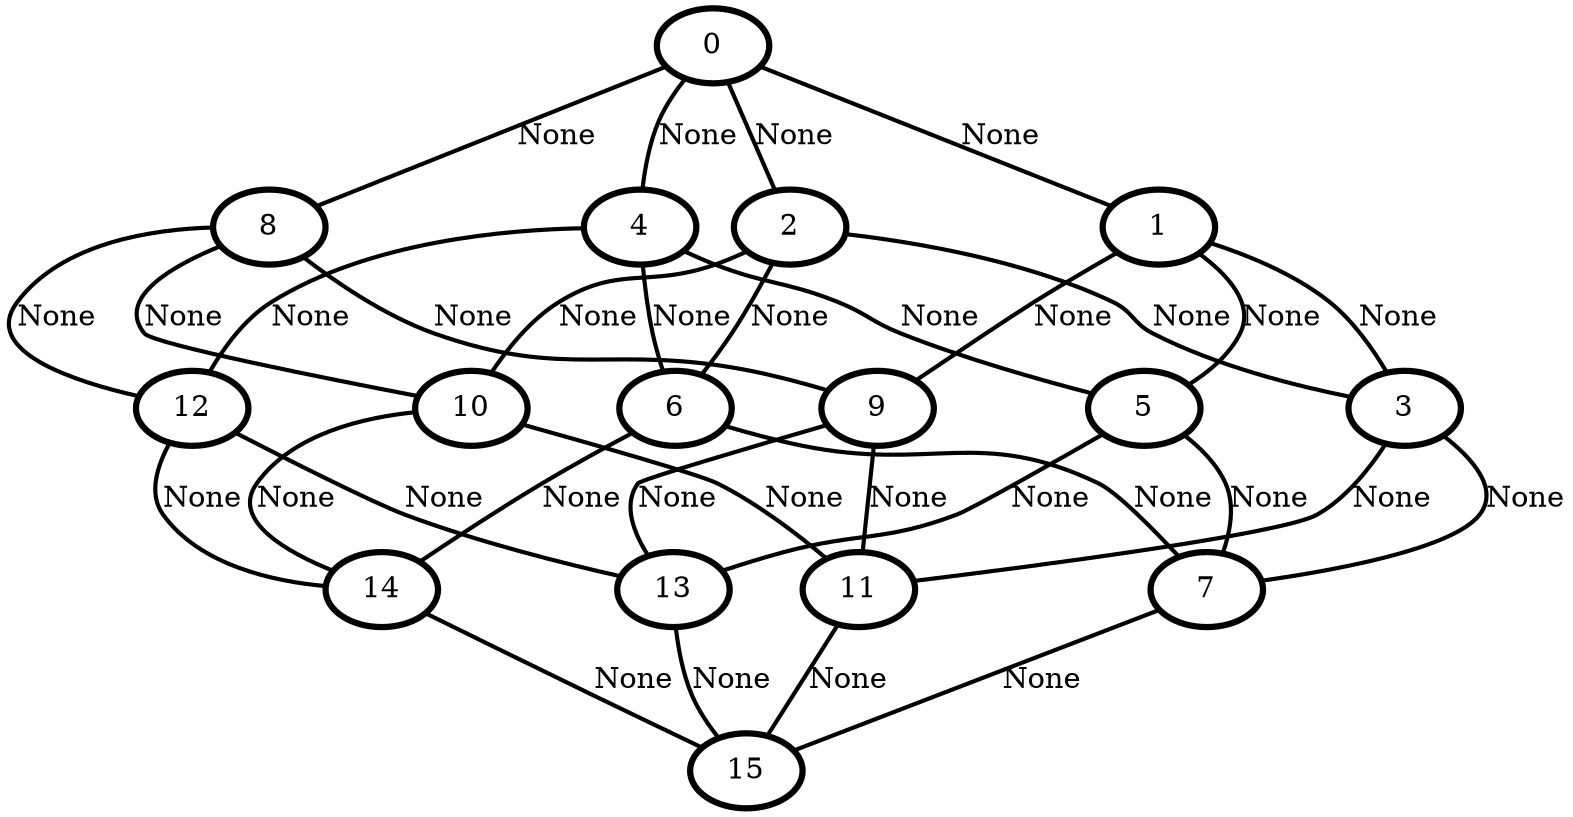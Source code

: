 graph G {
    0 [penwidth=3,label="0"]
    1 [penwidth=3,label="1"]
    2 [penwidth=3,label="2"]
    3 [penwidth=3,label="3"]
    4 [penwidth=3,label="4"]
    5 [penwidth=3,label="5"]
    6 [penwidth=3,label="6"]
    7 [penwidth=3,label="7"]
    8 [penwidth=3,label="8"]
    9 [penwidth=3,label="9"]
    10 [penwidth=3,label="10"]
    11 [penwidth=3,label="11"]
    12 [penwidth=3,label="12"]
    13 [penwidth=3,label="13"]
    14 [penwidth=3,label="14"]
    15 [penwidth=3,label="15"]

    0--1 [penwidth=2,label="None"]
    2--3 [penwidth=2,label="None"]
    4--5 [penwidth=2,label="None"]
    6--7 [penwidth=2,label="None"]
    8--9 [penwidth=2,label="None"]
    10--11 [penwidth=2,label="None"]
    12--13 [penwidth=2,label="None"]
    14--15 [penwidth=2,label="None"]
    0--2 [penwidth=2,label="None"]
    1--3 [penwidth=2,label="None"]
    4--6 [penwidth=2,label="None"]
    5--7 [penwidth=2,label="None"]
    8--10 [penwidth=2,label="None"]
    9--11 [penwidth=2,label="None"]
    12--14 [penwidth=2,label="None"]
    13--15 [penwidth=2,label="None"]
    0--4 [penwidth=2,label="None"]
    1--5 [penwidth=2,label="None"]
    2--6 [penwidth=2,label="None"]
    3--7 [penwidth=2,label="None"]
    8--12 [penwidth=2,label="None"]
    9--13 [penwidth=2,label="None"]
    10--14 [penwidth=2,label="None"]
    11--15 [penwidth=2,label="None"]
    0--8 [penwidth=2,label="None"]
    1--9 [penwidth=2,label="None"]
    2--10 [penwidth=2,label="None"]
    3--11 [penwidth=2,label="None"]
    4--12 [penwidth=2,label="None"]
    5--13 [penwidth=2,label="None"]
    6--14 [penwidth=2,label="None"]
    7--15 [penwidth=2,label="None"]
}